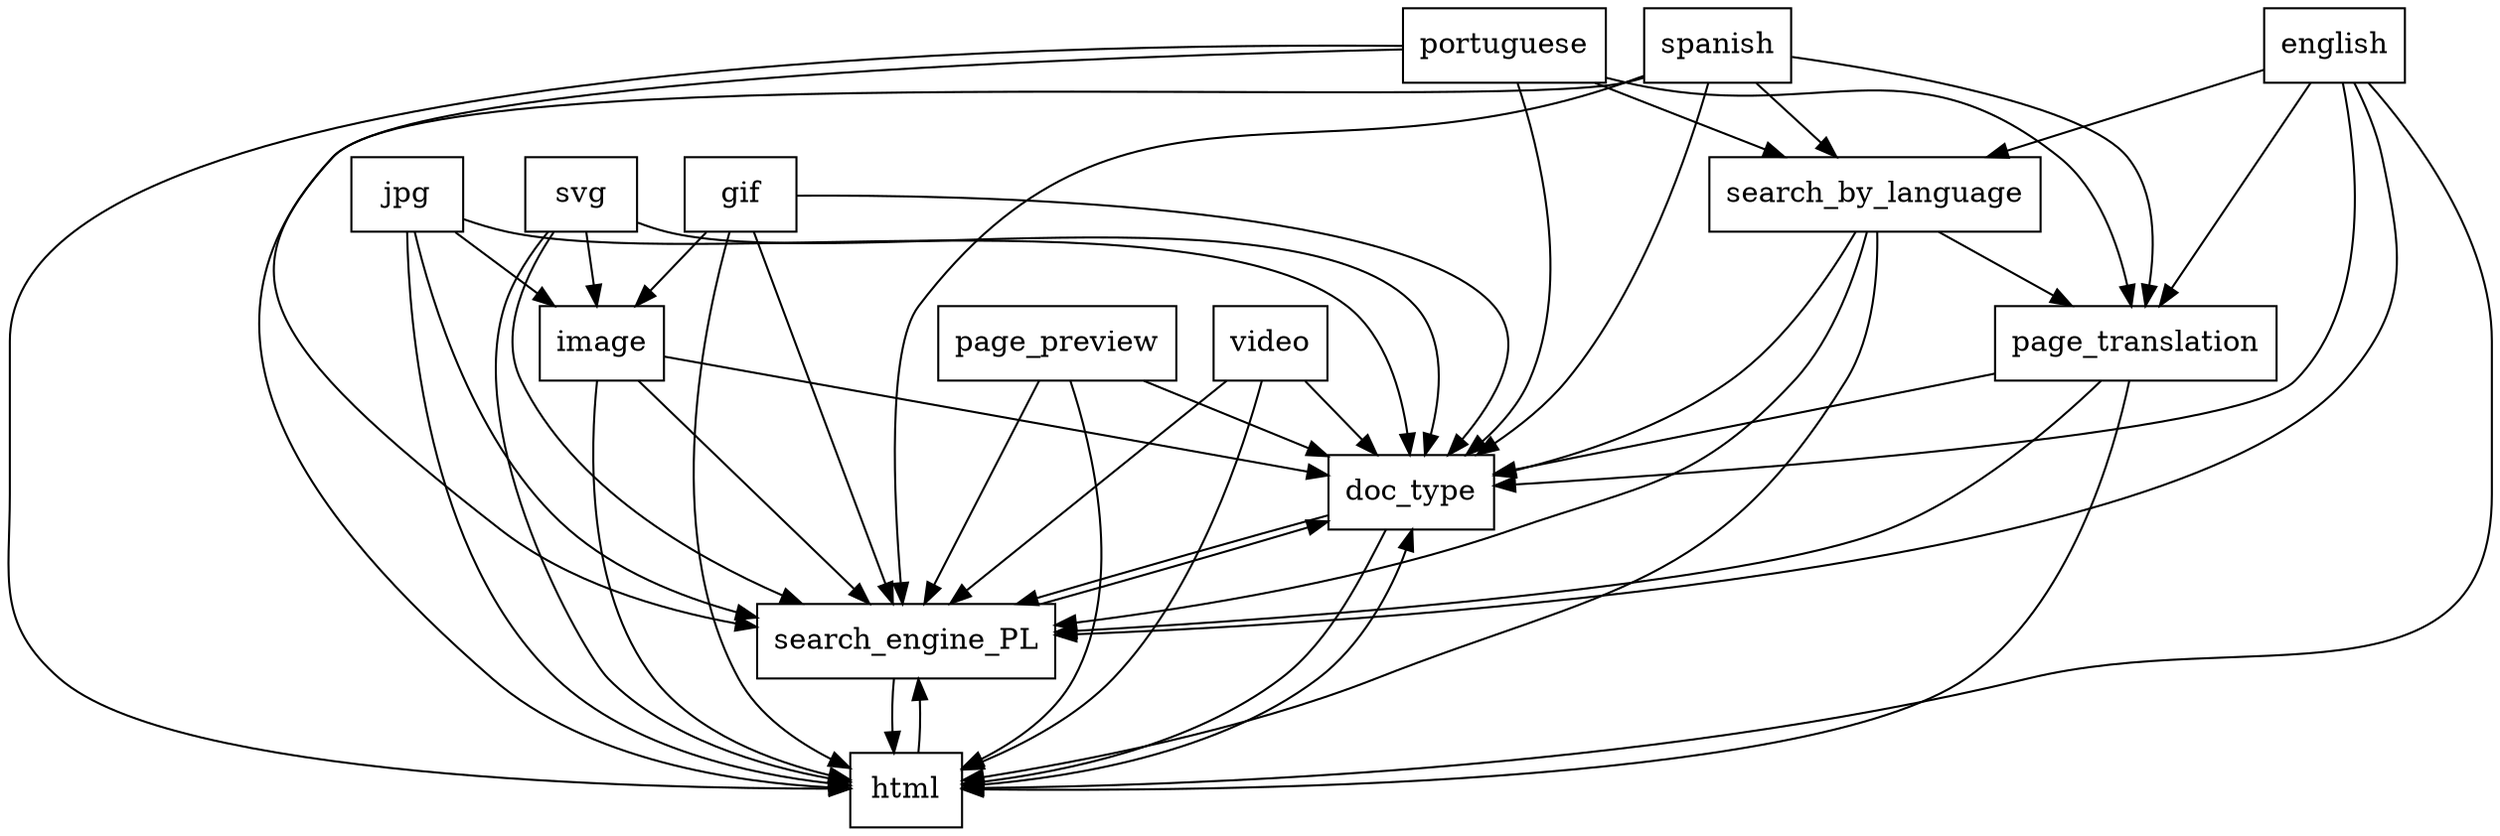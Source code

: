 digraph{
graph [rankdir=TB];
node [shape=box];
edge [arrowhead=normal];
0[label="spanish",]
1[label="svg",]
2[label="doc_type",]
3[label="image",]
4[label="search_engine_PL",]
5[label="jpg",]
6[label="portuguese",]
7[label="page_translation",]
8[label="html",]
9[label="search_by_language",]
10[label="page_preview",]
11[label="english",]
12[label="gif",]
13[label="video",]
0->2[label="",]
0->4[label="",]
0->7[label="",]
0->8[label="",]
0->9[label="",]
1->2[label="",]
1->3[label="",]
1->4[label="",]
1->8[label="",]
2->4[label="",]
2->8[label="",]
3->2[label="",]
3->4[label="",]
3->8[label="",]
4->2[label="",]
4->8[label="",]
5->2[label="",]
5->3[label="",]
5->4[label="",]
5->8[label="",]
6->2[label="",]
6->4[label="",]
6->7[label="",]
6->8[label="",]
6->9[label="",]
7->2[label="",]
7->4[label="",]
7->8[label="",]
8->2[label="",]
8->4[label="",]
9->2[label="",]
9->4[label="",]
9->7[label="",]
9->8[label="",]
10->2[label="",]
10->4[label="",]
10->8[label="",]
11->2[label="",]
11->4[label="",]
11->7[label="",]
11->8[label="",]
11->9[label="",]
12->2[label="",]
12->3[label="",]
12->4[label="",]
12->8[label="",]
13->2[label="",]
13->4[label="",]
13->8[label="",]
}
